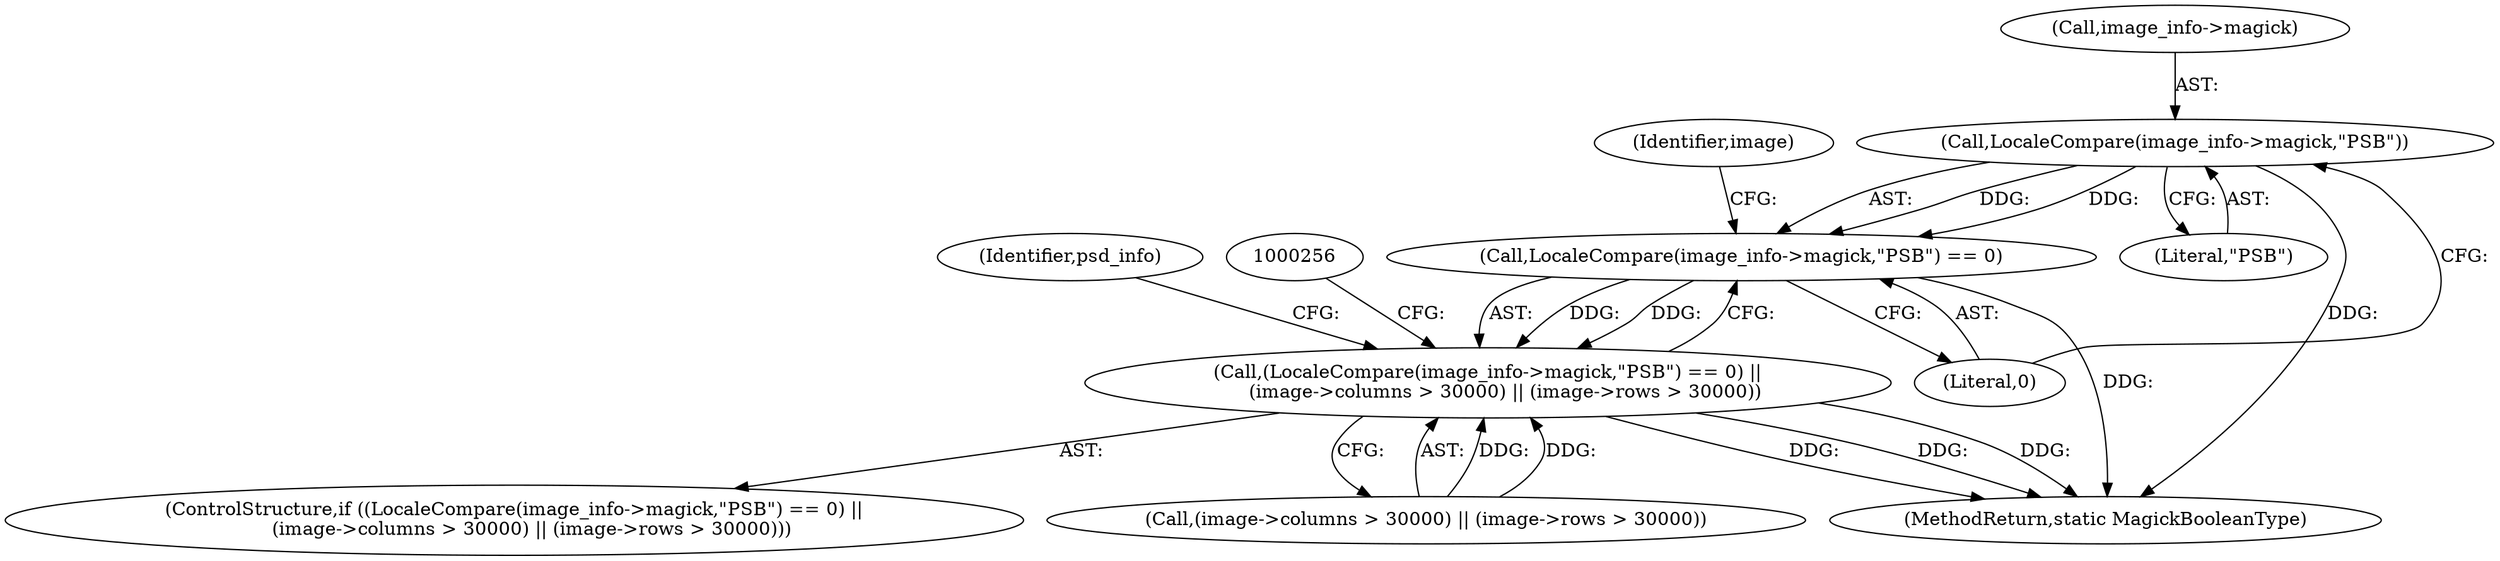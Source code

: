 digraph "0_ImageMagick_4f2c04ea6673863b87ac7f186cbb0d911f74085c_0@pointer" {
"1000233" [label="(Call,LocaleCompare(image_info->magick,\"PSB\"))"];
"1000232" [label="(Call,LocaleCompare(image_info->magick,\"PSB\") == 0)"];
"1000231" [label="(Call,(LocaleCompare(image_info->magick,\"PSB\") == 0) ||\n      (image->columns > 30000) || (image->rows > 30000))"];
"1000238" [label="(Literal,0)"];
"1000230" [label="(ControlStructure,if ((LocaleCompare(image_info->magick,\"PSB\") == 0) ||\n      (image->columns > 30000) || (image->rows > 30000)))"];
"1000239" [label="(Call,(image->columns > 30000) || (image->rows > 30000))"];
"1000237" [label="(Literal,\"PSB\")"];
"1000242" [label="(Identifier,image)"];
"1000231" [label="(Call,(LocaleCompare(image_info->magick,\"PSB\") == 0) ||\n      (image->columns > 30000) || (image->rows > 30000))"];
"1000234" [label="(Call,image_info->magick)"];
"1001575" [label="(MethodReturn,static MagickBooleanType)"];
"1000232" [label="(Call,LocaleCompare(image_info->magick,\"PSB\") == 0)"];
"1000233" [label="(Call,LocaleCompare(image_info->magick,\"PSB\"))"];
"1000252" [label="(Identifier,psd_info)"];
"1000233" -> "1000232"  [label="AST: "];
"1000233" -> "1000237"  [label="CFG: "];
"1000234" -> "1000233"  [label="AST: "];
"1000237" -> "1000233"  [label="AST: "];
"1000238" -> "1000233"  [label="CFG: "];
"1000233" -> "1001575"  [label="DDG: "];
"1000233" -> "1000232"  [label="DDG: "];
"1000233" -> "1000232"  [label="DDG: "];
"1000232" -> "1000231"  [label="AST: "];
"1000232" -> "1000238"  [label="CFG: "];
"1000238" -> "1000232"  [label="AST: "];
"1000242" -> "1000232"  [label="CFG: "];
"1000231" -> "1000232"  [label="CFG: "];
"1000232" -> "1001575"  [label="DDG: "];
"1000232" -> "1000231"  [label="DDG: "];
"1000232" -> "1000231"  [label="DDG: "];
"1000231" -> "1000230"  [label="AST: "];
"1000231" -> "1000239"  [label="CFG: "];
"1000239" -> "1000231"  [label="AST: "];
"1000252" -> "1000231"  [label="CFG: "];
"1000256" -> "1000231"  [label="CFG: "];
"1000231" -> "1001575"  [label="DDG: "];
"1000231" -> "1001575"  [label="DDG: "];
"1000231" -> "1001575"  [label="DDG: "];
"1000239" -> "1000231"  [label="DDG: "];
"1000239" -> "1000231"  [label="DDG: "];
}
